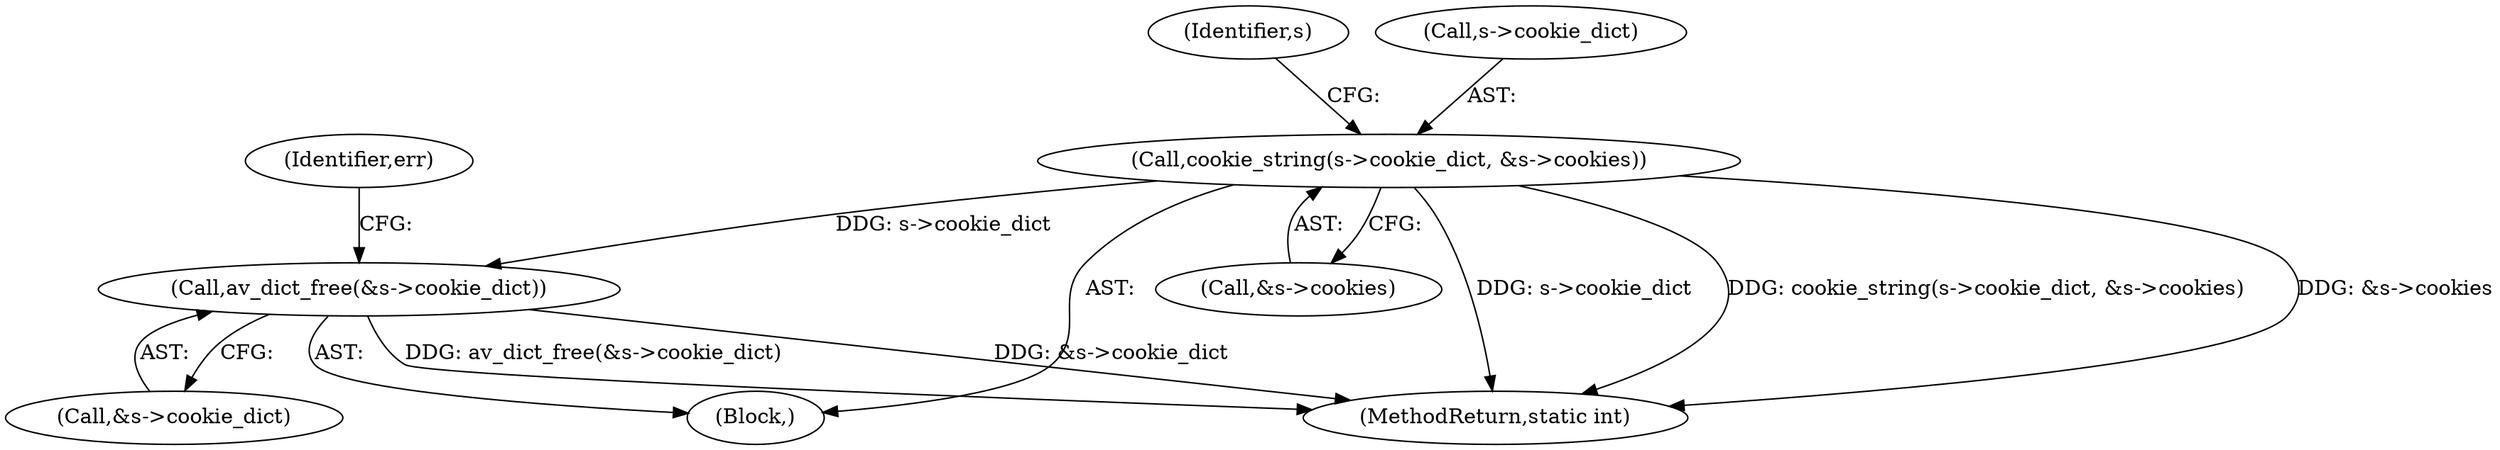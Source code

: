 digraph "0_FFmpeg_2a05c8f813de6f2278827734bf8102291e7484aa_3@API" {
"1000194" [label="(Call,av_dict_free(&s->cookie_dict))"];
"1000186" [label="(Call,cookie_string(s->cookie_dict, &s->cookies))"];
"1000201" [label="(MethodReturn,static int)"];
"1000197" [label="(Identifier,s)"];
"1000104" [label="(Block,)"];
"1000187" [label="(Call,s->cookie_dict)"];
"1000190" [label="(Call,&s->cookies)"];
"1000194" [label="(Call,av_dict_free(&s->cookie_dict))"];
"1000186" [label="(Call,cookie_string(s->cookie_dict, &s->cookies))"];
"1000200" [label="(Identifier,err)"];
"1000195" [label="(Call,&s->cookie_dict)"];
"1000194" -> "1000104"  [label="AST: "];
"1000194" -> "1000195"  [label="CFG: "];
"1000195" -> "1000194"  [label="AST: "];
"1000200" -> "1000194"  [label="CFG: "];
"1000194" -> "1000201"  [label="DDG: av_dict_free(&s->cookie_dict)"];
"1000194" -> "1000201"  [label="DDG: &s->cookie_dict"];
"1000186" -> "1000194"  [label="DDG: s->cookie_dict"];
"1000186" -> "1000104"  [label="AST: "];
"1000186" -> "1000190"  [label="CFG: "];
"1000187" -> "1000186"  [label="AST: "];
"1000190" -> "1000186"  [label="AST: "];
"1000197" -> "1000186"  [label="CFG: "];
"1000186" -> "1000201"  [label="DDG: &s->cookies"];
"1000186" -> "1000201"  [label="DDG: cookie_string(s->cookie_dict, &s->cookies)"];
"1000186" -> "1000201"  [label="DDG: s->cookie_dict"];
}
